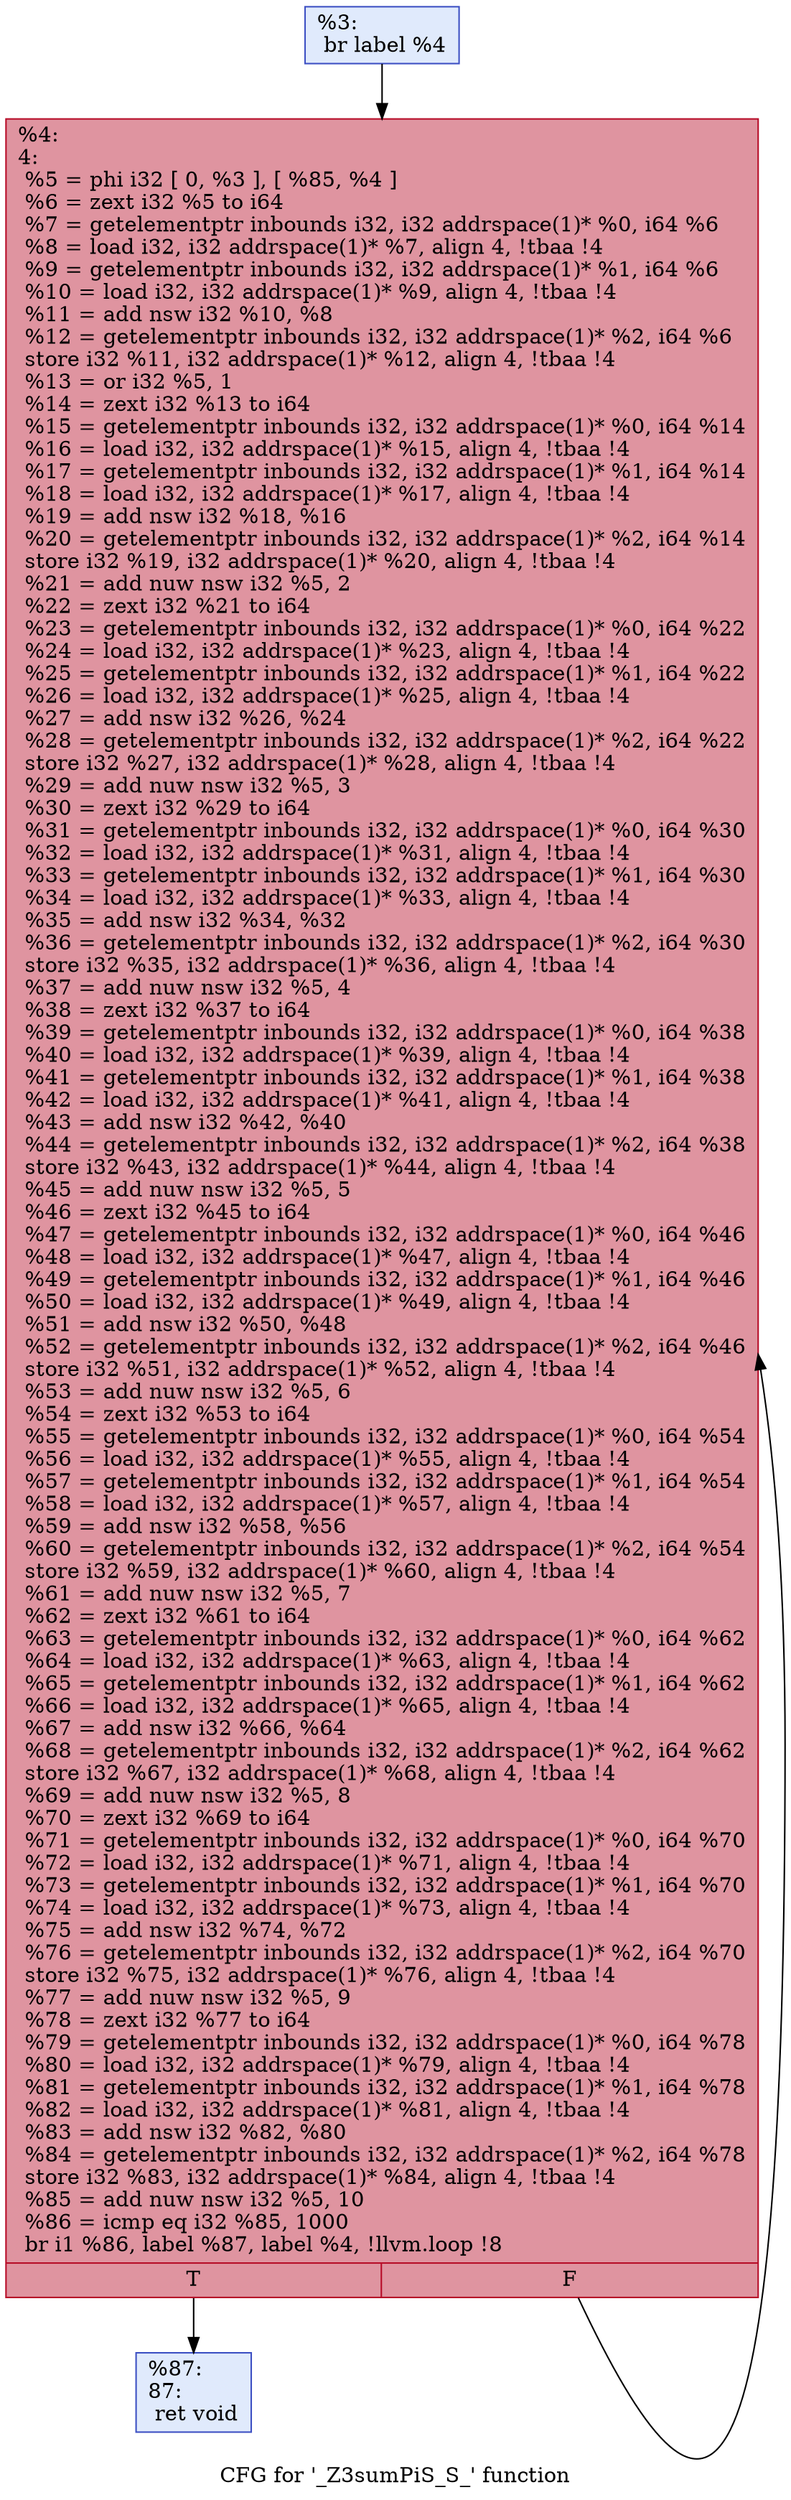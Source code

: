 digraph "CFG for '_Z3sumPiS_S_' function" {
	label="CFG for '_Z3sumPiS_S_' function";

	Node0x4ef9ca0 [shape=record,color="#3d50c3ff", style=filled, fillcolor="#b9d0f970",label="{%3:\l  br label %4\l}"];
	Node0x4ef9ca0 -> Node0x4ef9d30;
	Node0x4ef9d30 [shape=record,color="#b70d28ff", style=filled, fillcolor="#b70d2870",label="{%4:\l4:                                                \l  %5 = phi i32 [ 0, %3 ], [ %85, %4 ]\l  %6 = zext i32 %5 to i64\l  %7 = getelementptr inbounds i32, i32 addrspace(1)* %0, i64 %6\l  %8 = load i32, i32 addrspace(1)* %7, align 4, !tbaa !4\l  %9 = getelementptr inbounds i32, i32 addrspace(1)* %1, i64 %6\l  %10 = load i32, i32 addrspace(1)* %9, align 4, !tbaa !4\l  %11 = add nsw i32 %10, %8\l  %12 = getelementptr inbounds i32, i32 addrspace(1)* %2, i64 %6\l  store i32 %11, i32 addrspace(1)* %12, align 4, !tbaa !4\l  %13 = or i32 %5, 1\l  %14 = zext i32 %13 to i64\l  %15 = getelementptr inbounds i32, i32 addrspace(1)* %0, i64 %14\l  %16 = load i32, i32 addrspace(1)* %15, align 4, !tbaa !4\l  %17 = getelementptr inbounds i32, i32 addrspace(1)* %1, i64 %14\l  %18 = load i32, i32 addrspace(1)* %17, align 4, !tbaa !4\l  %19 = add nsw i32 %18, %16\l  %20 = getelementptr inbounds i32, i32 addrspace(1)* %2, i64 %14\l  store i32 %19, i32 addrspace(1)* %20, align 4, !tbaa !4\l  %21 = add nuw nsw i32 %5, 2\l  %22 = zext i32 %21 to i64\l  %23 = getelementptr inbounds i32, i32 addrspace(1)* %0, i64 %22\l  %24 = load i32, i32 addrspace(1)* %23, align 4, !tbaa !4\l  %25 = getelementptr inbounds i32, i32 addrspace(1)* %1, i64 %22\l  %26 = load i32, i32 addrspace(1)* %25, align 4, !tbaa !4\l  %27 = add nsw i32 %26, %24\l  %28 = getelementptr inbounds i32, i32 addrspace(1)* %2, i64 %22\l  store i32 %27, i32 addrspace(1)* %28, align 4, !tbaa !4\l  %29 = add nuw nsw i32 %5, 3\l  %30 = zext i32 %29 to i64\l  %31 = getelementptr inbounds i32, i32 addrspace(1)* %0, i64 %30\l  %32 = load i32, i32 addrspace(1)* %31, align 4, !tbaa !4\l  %33 = getelementptr inbounds i32, i32 addrspace(1)* %1, i64 %30\l  %34 = load i32, i32 addrspace(1)* %33, align 4, !tbaa !4\l  %35 = add nsw i32 %34, %32\l  %36 = getelementptr inbounds i32, i32 addrspace(1)* %2, i64 %30\l  store i32 %35, i32 addrspace(1)* %36, align 4, !tbaa !4\l  %37 = add nuw nsw i32 %5, 4\l  %38 = zext i32 %37 to i64\l  %39 = getelementptr inbounds i32, i32 addrspace(1)* %0, i64 %38\l  %40 = load i32, i32 addrspace(1)* %39, align 4, !tbaa !4\l  %41 = getelementptr inbounds i32, i32 addrspace(1)* %1, i64 %38\l  %42 = load i32, i32 addrspace(1)* %41, align 4, !tbaa !4\l  %43 = add nsw i32 %42, %40\l  %44 = getelementptr inbounds i32, i32 addrspace(1)* %2, i64 %38\l  store i32 %43, i32 addrspace(1)* %44, align 4, !tbaa !4\l  %45 = add nuw nsw i32 %5, 5\l  %46 = zext i32 %45 to i64\l  %47 = getelementptr inbounds i32, i32 addrspace(1)* %0, i64 %46\l  %48 = load i32, i32 addrspace(1)* %47, align 4, !tbaa !4\l  %49 = getelementptr inbounds i32, i32 addrspace(1)* %1, i64 %46\l  %50 = load i32, i32 addrspace(1)* %49, align 4, !tbaa !4\l  %51 = add nsw i32 %50, %48\l  %52 = getelementptr inbounds i32, i32 addrspace(1)* %2, i64 %46\l  store i32 %51, i32 addrspace(1)* %52, align 4, !tbaa !4\l  %53 = add nuw nsw i32 %5, 6\l  %54 = zext i32 %53 to i64\l  %55 = getelementptr inbounds i32, i32 addrspace(1)* %0, i64 %54\l  %56 = load i32, i32 addrspace(1)* %55, align 4, !tbaa !4\l  %57 = getelementptr inbounds i32, i32 addrspace(1)* %1, i64 %54\l  %58 = load i32, i32 addrspace(1)* %57, align 4, !tbaa !4\l  %59 = add nsw i32 %58, %56\l  %60 = getelementptr inbounds i32, i32 addrspace(1)* %2, i64 %54\l  store i32 %59, i32 addrspace(1)* %60, align 4, !tbaa !4\l  %61 = add nuw nsw i32 %5, 7\l  %62 = zext i32 %61 to i64\l  %63 = getelementptr inbounds i32, i32 addrspace(1)* %0, i64 %62\l  %64 = load i32, i32 addrspace(1)* %63, align 4, !tbaa !4\l  %65 = getelementptr inbounds i32, i32 addrspace(1)* %1, i64 %62\l  %66 = load i32, i32 addrspace(1)* %65, align 4, !tbaa !4\l  %67 = add nsw i32 %66, %64\l  %68 = getelementptr inbounds i32, i32 addrspace(1)* %2, i64 %62\l  store i32 %67, i32 addrspace(1)* %68, align 4, !tbaa !4\l  %69 = add nuw nsw i32 %5, 8\l  %70 = zext i32 %69 to i64\l  %71 = getelementptr inbounds i32, i32 addrspace(1)* %0, i64 %70\l  %72 = load i32, i32 addrspace(1)* %71, align 4, !tbaa !4\l  %73 = getelementptr inbounds i32, i32 addrspace(1)* %1, i64 %70\l  %74 = load i32, i32 addrspace(1)* %73, align 4, !tbaa !4\l  %75 = add nsw i32 %74, %72\l  %76 = getelementptr inbounds i32, i32 addrspace(1)* %2, i64 %70\l  store i32 %75, i32 addrspace(1)* %76, align 4, !tbaa !4\l  %77 = add nuw nsw i32 %5, 9\l  %78 = zext i32 %77 to i64\l  %79 = getelementptr inbounds i32, i32 addrspace(1)* %0, i64 %78\l  %80 = load i32, i32 addrspace(1)* %79, align 4, !tbaa !4\l  %81 = getelementptr inbounds i32, i32 addrspace(1)* %1, i64 %78\l  %82 = load i32, i32 addrspace(1)* %81, align 4, !tbaa !4\l  %83 = add nsw i32 %82, %80\l  %84 = getelementptr inbounds i32, i32 addrspace(1)* %2, i64 %78\l  store i32 %83, i32 addrspace(1)* %84, align 4, !tbaa !4\l  %85 = add nuw nsw i32 %5, 10\l  %86 = icmp eq i32 %85, 1000\l  br i1 %86, label %87, label %4, !llvm.loop !8\l|{<s0>T|<s1>F}}"];
	Node0x4ef9d30:s0 -> Node0x4ef9c50;
	Node0x4ef9d30:s1 -> Node0x4ef9d30;
	Node0x4ef9c50 [shape=record,color="#3d50c3ff", style=filled, fillcolor="#b9d0f970",label="{%87:\l87:                                               \l  ret void\l}"];
}
